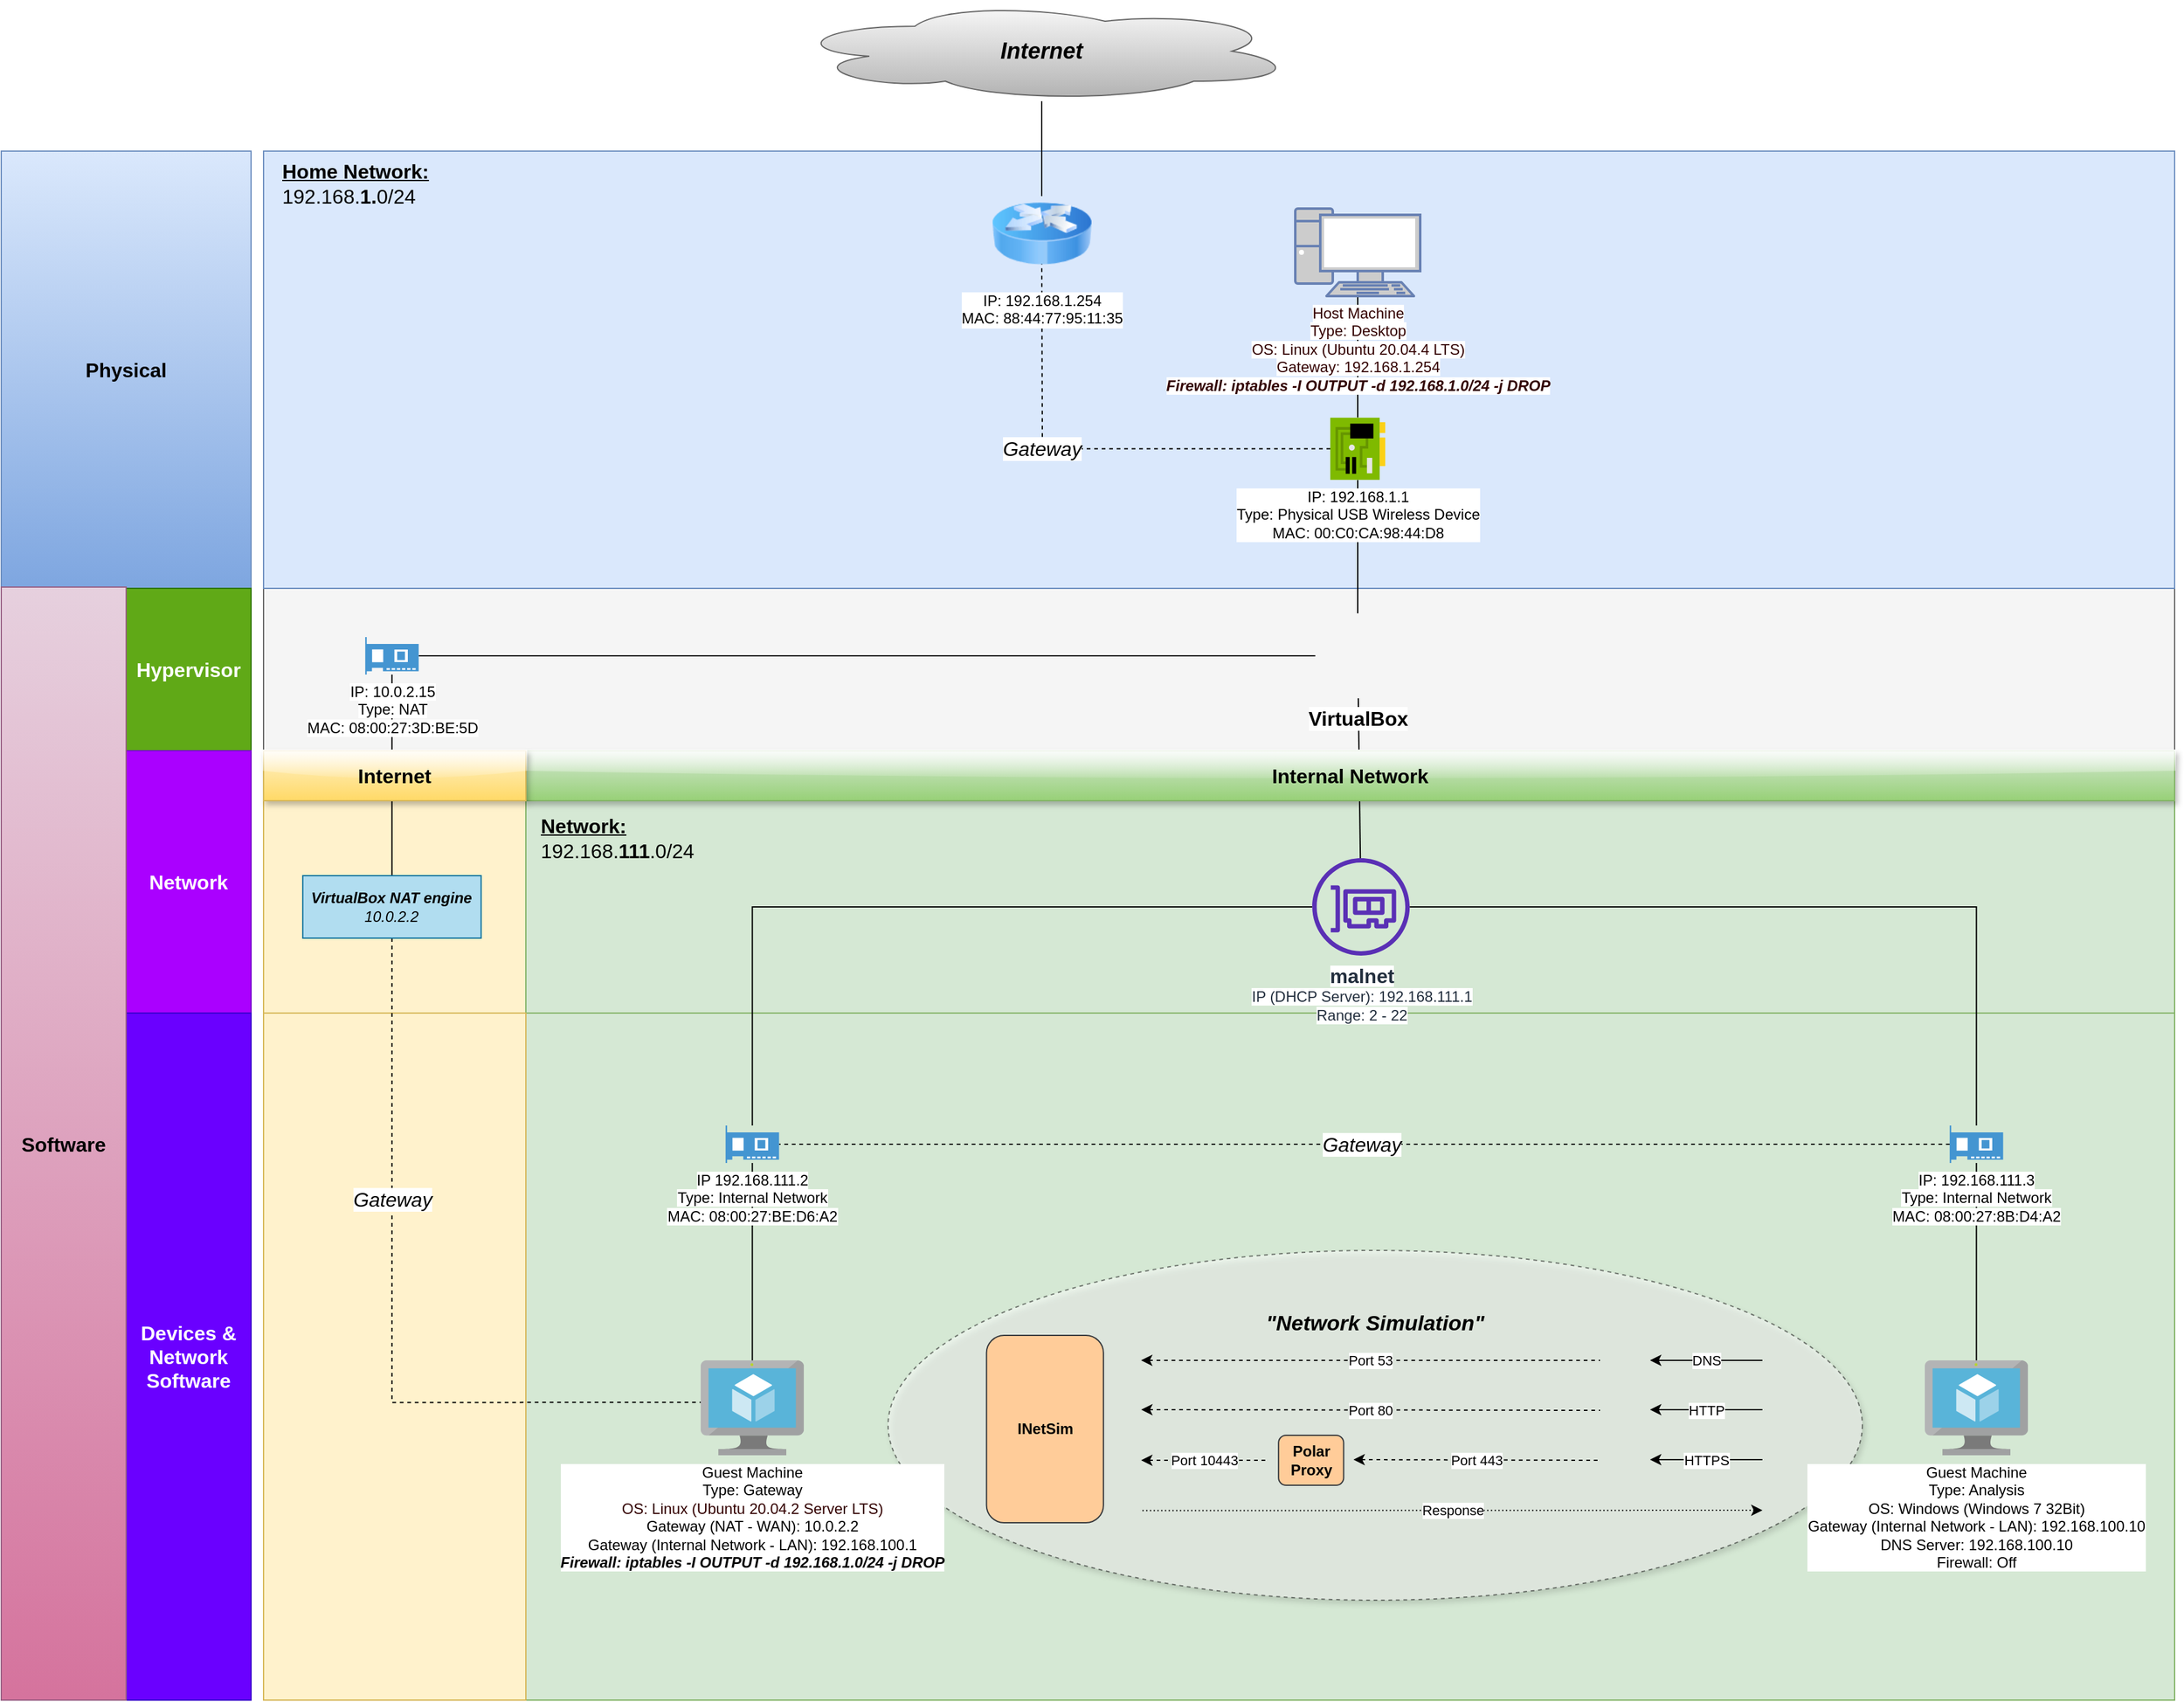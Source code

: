 <mxfile version="14.4.3" type="device"><diagram id="8zyoENs4qHVBw8yyRW8O" name="Page-1"><mxGraphModel dx="2839" dy="1961" grid="1" gridSize="10" guides="1" tooltips="1" connect="1" arrows="1" fold="1" page="1" pageScale="1" pageWidth="850" pageHeight="1100" background="#ffffff" math="0" shadow="0"><root><mxCell id="0"/><mxCell id="1" parent="0"/><mxCell id="-e-11BYPW6cTyOTztT-p-169" value="" style="rounded=0;whiteSpace=wrap;html=1;fillColor=#d5e8d4;strokeColor=#82b366;" parent="1" vertex="1"><mxGeometry x="-550" y="790" width="1320" height="550" as="geometry"/></mxCell><mxCell id="GQEqQvA2TkC_SFzELO3j-15" value="&lt;div style=&quot;font-size: 17px&quot;&gt;&lt;b&gt;&lt;i&gt;&lt;font style=&quot;font-size: 17px&quot;&gt;&lt;span&gt;&quot;Network Simulation&quot;&lt;/span&gt;&lt;/font&gt;&lt;/i&gt;&lt;/b&gt;&lt;/div&gt;&lt;div&gt;&lt;br&gt;&lt;/div&gt;&lt;div&gt;&lt;br&gt;&lt;/div&gt;&lt;div&gt;&lt;b&gt;&lt;font size=&quot;1&quot;&gt;&lt;i&gt;&lt;span style=&quot;font-size: 16px&quot;&gt;&lt;br&gt;&lt;/span&gt;&lt;/i&gt;&lt;/font&gt;&lt;/b&gt;&lt;/div&gt;&lt;div&gt;&lt;b&gt;&lt;font size=&quot;1&quot;&gt;&lt;i&gt;&lt;span style=&quot;font-size: 16px&quot;&gt;&lt;br&gt;&lt;/span&gt;&lt;/i&gt;&lt;/font&gt;&lt;/b&gt;&lt;/div&gt;&lt;div&gt;&lt;b&gt;&lt;font size=&quot;1&quot;&gt;&lt;i&gt;&lt;span style=&quot;font-size: 16px&quot;&gt;&lt;br&gt;&lt;/span&gt;&lt;/i&gt;&lt;/font&gt;&lt;/b&gt;&lt;/div&gt;&lt;div&gt;&lt;b&gt;&lt;font size=&quot;1&quot;&gt;&lt;i&gt;&lt;span style=&quot;font-size: 16px&quot;&gt;&lt;br&gt;&lt;/span&gt;&lt;/i&gt;&lt;/font&gt;&lt;/b&gt;&lt;/div&gt;&lt;div&gt;&lt;b&gt;&lt;font size=&quot;1&quot;&gt;&lt;i&gt;&lt;span style=&quot;font-size: 16px&quot;&gt;&lt;br&gt;&lt;/span&gt;&lt;/i&gt;&lt;/font&gt;&lt;/b&gt;&lt;/div&gt;&lt;div&gt;&lt;b&gt;&lt;font size=&quot;1&quot;&gt;&lt;i&gt;&lt;span style=&quot;font-size: 16px&quot;&gt;&lt;br&gt;&lt;/span&gt;&lt;/i&gt;&lt;/font&gt;&lt;/b&gt;&lt;/div&gt;&lt;div&gt;&lt;b&gt;&lt;font size=&quot;1&quot;&gt;&lt;i&gt;&lt;span style=&quot;font-size: 16px&quot;&gt;&lt;br&gt;&lt;/span&gt;&lt;/i&gt;&lt;/font&gt;&lt;/b&gt;&lt;/div&gt;" style="ellipse;whiteSpace=wrap;html=1;opacity=50;dashed=1;shadow=1;" parent="1" vertex="1"><mxGeometry x="-260" y="980" width="780" height="280" as="geometry"/></mxCell><mxCell id="-e-11BYPW6cTyOTztT-p-161" value="" style="rounded=0;whiteSpace=wrap;html=1;fillColor=#fff2cc;strokeColor=#d6b656;" parent="1" vertex="1"><mxGeometry x="-760" y="620" width="210" height="170" as="geometry"/></mxCell><mxCell id="-e-11BYPW6cTyOTztT-p-163" value="" style="rounded=0;whiteSpace=wrap;html=1;fillColor=#d5e8d4;strokeColor=#82b366;" parent="1" vertex="1"><mxGeometry x="-550" y="620" width="1320" height="170" as="geometry"/></mxCell><mxCell id="-e-11BYPW6cTyOTztT-p-168" value="" style="rounded=0;whiteSpace=wrap;html=1;fillColor=#fff2cc;strokeColor=#d6b656;" parent="1" vertex="1"><mxGeometry x="-760" y="790" width="210" height="550" as="geometry"/></mxCell><mxCell id="-e-11BYPW6cTyOTztT-p-99" value="" style="rounded=0;whiteSpace=wrap;html=1;fillColor=#f5f5f5;strokeColor=#666666;fontColor=#333333;" parent="1" vertex="1"><mxGeometry x="-760" y="450" width="1530" height="130" as="geometry"/></mxCell><mxCell id="-e-11BYPW6cTyOTztT-p-106" value="" style="rounded=0;whiteSpace=wrap;html=1;fillColor=#dae8fc;strokeColor=#6c8ebf;" parent="1" vertex="1"><mxGeometry x="-760" y="100" width="1530" height="350" as="geometry"/></mxCell><mxCell id="-e-11BYPW6cTyOTztT-p-81" style="edgeStyle=orthogonalEdgeStyle;rounded=0;orthogonalLoop=1;jettySize=auto;html=1;endArrow=none;endFill=0;" parent="1" source="-e-11BYPW6cTyOTztT-p-1" edge="1"><mxGeometry relative="1" as="geometry"><mxPoint x="-137" y="136" as="targetPoint"/></mxGeometry></mxCell><mxCell id="-e-11BYPW6cTyOTztT-p-1" value="&lt;font style=&quot;font-size: 18px&quot;&gt;&lt;i&gt;&lt;b&gt;Internet&lt;/b&gt;&lt;/i&gt;&lt;/font&gt;" style="ellipse;shape=cloud;whiteSpace=wrap;html=1;gradientColor=#b3b3b3;fillColor=#f5f5f5;strokeColor=#666666;" parent="1" vertex="1"><mxGeometry x="-340" y="-20" width="406" height="80" as="geometry"/></mxCell><mxCell id="-e-11BYPW6cTyOTztT-p-180" style="edgeStyle=orthogonalEdgeStyle;rounded=0;orthogonalLoop=1;jettySize=auto;html=1;endArrow=none;endFill=0;fontSize=16;exitX=0;exitY=0.5;exitDx=0;exitDy=0;" parent="1" source="-e-11BYPW6cTyOTztT-p-10" target="-e-11BYPW6cTyOTztT-p-179" edge="1"><mxGeometry relative="1" as="geometry"/></mxCell><mxCell id="agDLO8qRzX-PtfbD8R7_-3" style="edgeStyle=none;rounded=0;orthogonalLoop=1;jettySize=auto;html=1;endArrow=none;endFill=0;" parent="1" source="-e-11BYPW6cTyOTztT-p-10" target="-e-11BYPW6cTyOTztT-p-18" edge="1"><mxGeometry relative="1" as="geometry"/></mxCell><mxCell id="-e-11BYPW6cTyOTztT-p-10" value="&lt;b&gt;&lt;font style=&quot;font-size: 16px&quot;&gt;VirtualBox&lt;/font&gt;&lt;/b&gt;" style="shape=image;html=1;verticalAlign=top;verticalLabelPosition=bottom;labelBackgroundColor=#ffffff;imageAspect=0;aspect=fixed;image=https://cdn3.iconfinder.com/data/icons/humano2/128x128/apps/virtualbox.png" parent="1" vertex="1"><mxGeometry x="82.0" y="470" width="68" height="68" as="geometry"/></mxCell><mxCell id="-e-11BYPW6cTyOTztT-p-97" style="edgeStyle=orthogonalEdgeStyle;rounded=0;orthogonalLoop=1;jettySize=auto;html=1;endArrow=none;endFill=0;" parent="1" source="-e-11BYPW6cTyOTztT-p-6" target="-e-11BYPW6cTyOTztT-p-94" edge="1"><mxGeometry relative="1" as="geometry"/></mxCell><mxCell id="-e-11BYPW6cTyOTztT-p-6" value="&lt;div&gt;&lt;font color=&quot;#330000&quot;&gt;&lt;span style=&quot;background-color: rgb(255 , 255 , 255)&quot;&gt;Host Machine&lt;br&gt;&lt;/span&gt;&lt;/font&gt;&lt;/div&gt;&lt;div&gt;&lt;font color=&quot;#330000&quot;&gt;&lt;span style=&quot;background-color: rgb(255 , 255 , 255)&quot;&gt;Type: Desktop&lt;/span&gt;&lt;/font&gt;&lt;/div&gt;&lt;div&gt;&lt;font color=&quot;#330000&quot;&gt;&lt;span style=&quot;background-color: rgb(255 , 255 , 255)&quot;&gt;OS: Linux (Ubuntu 20.04.4 LTS)&lt;/span&gt;&lt;/font&gt;&lt;/div&gt;&lt;div&gt;&lt;font color=&quot;#330000&quot;&gt;&lt;span style=&quot;background-color: rgb(255 , 255 , 255)&quot;&gt;Gateway: 192.168.1.254&lt;/span&gt;&lt;/font&gt;&lt;br&gt;&lt;font color=&quot;#330000&quot;&gt;&lt;span style=&quot;background-color: rgb(255 , 255 , 255)&quot;&gt;&lt;i&gt;&lt;b&gt;Firewall: iptables -I OUTPUT -d 192.168.1.0/24 -j DROP&lt;/b&gt;&lt;/i&gt;&lt;/span&gt;&lt;/font&gt;&lt;/div&gt;" style="fontColor=#0066CC;verticalAlign=top;verticalLabelPosition=bottom;labelPosition=center;align=center;html=1;outlineConnect=0;fillColor=#CCCCCC;strokeColor=#6881B3;gradientColor=none;gradientDirection=north;strokeWidth=2;shape=mxgraph.networks.pc;" parent="1" vertex="1"><mxGeometry x="66.0" y="146" width="100" height="70" as="geometry"/></mxCell><mxCell id="-e-11BYPW6cTyOTztT-p-39" style="edgeStyle=orthogonalEdgeStyle;rounded=0;orthogonalLoop=1;jettySize=auto;html=1;endArrow=none;endFill=0;" parent="1" source="-e-11BYPW6cTyOTztT-p-18" target="-e-11BYPW6cTyOTztT-p-44" edge="1"><mxGeometry relative="1" as="geometry"><mxPoint x="15" y="1050" as="targetPoint"/></mxGeometry></mxCell><mxCell id="-e-11BYPW6cTyOTztT-p-48" style="rounded=0;orthogonalLoop=1;jettySize=auto;html=1;endArrow=none;endFill=0;edgeStyle=orthogonalEdgeStyle;" parent="1" source="-e-11BYPW6cTyOTztT-p-44" target="-e-11BYPW6cTyOTztT-p-24" edge="1"><mxGeometry relative="1" as="geometry"><mxPoint x="-121.19" y="875" as="sourcePoint"/></mxGeometry></mxCell><mxCell id="-e-11BYPW6cTyOTztT-p-60" style="edgeStyle=orthogonalEdgeStyle;rounded=0;orthogonalLoop=1;jettySize=auto;html=1;endArrow=none;endFill=0;" parent="1" source="-e-11BYPW6cTyOTztT-p-18" target="-e-11BYPW6cTyOTztT-p-66" edge="1"><mxGeometry relative="1" as="geometry"><mxPoint x="380.476" y="840.005" as="targetPoint"/><mxPoint x="508.19" y="724.995" as="sourcePoint"/></mxGeometry></mxCell><mxCell id="-e-11BYPW6cTyOTztT-p-65" style="edgeStyle=orthogonalEdgeStyle;rounded=0;orthogonalLoop=1;jettySize=auto;html=1;endArrow=none;endFill=0;" parent="1" source="-e-11BYPW6cTyOTztT-p-66" target="-e-11BYPW6cTyOTztT-p-63" edge="1"><mxGeometry relative="1" as="geometry"/></mxCell><mxCell id="-e-11BYPW6cTyOTztT-p-96" style="edgeStyle=orthogonalEdgeStyle;rounded=0;orthogonalLoop=1;jettySize=auto;html=1;endArrow=none;endFill=0;" parent="1" source="-e-11BYPW6cTyOTztT-p-94" target="-e-11BYPW6cTyOTztT-p-10" edge="1"><mxGeometry relative="1" as="geometry"/></mxCell><mxCell id="-e-11BYPW6cTyOTztT-p-108" value="&lt;u&gt;Network: &lt;/u&gt;&lt;span style=&quot;font-weight: normal&quot;&gt;192.168.&lt;/span&gt;111&lt;span style=&quot;font-weight: normal&quot;&gt;.0/24&lt;/span&gt;" style="text;html=1;strokeColor=none;fillColor=none;align=left;verticalAlign=middle;whiteSpace=wrap;rounded=0;fontStyle=1;fontSize=16;" parent="1" vertex="1"><mxGeometry x="-540" y="640" width="180" height="20" as="geometry"/></mxCell><mxCell id="-e-11BYPW6cTyOTztT-p-138" value="&lt;u&gt;Home Network: &lt;/u&gt;&lt;span style=&quot;font-weight: normal&quot;&gt;192.168.&lt;/span&gt;1.&lt;span style=&quot;font-weight: normal&quot;&gt;0/24&lt;/span&gt;" style="text;html=1;strokeColor=none;fillColor=none;align=left;verticalAlign=middle;whiteSpace=wrap;rounded=0;fontStyle=1;fontSize=16;" parent="1" vertex="1"><mxGeometry x="-747.2" y="116" width="180" height="20" as="geometry"/></mxCell><mxCell id="-e-11BYPW6cTyOTztT-p-165" value="&lt;font style=&quot;font-size: 16px&quot;&gt;Physical&lt;/font&gt;" style="rounded=0;whiteSpace=wrap;html=1;fillColor=#dae8fc;strokeColor=#6c8ebf;fontSize=18;fontStyle=1;gradientColor=#7ea6e0;" parent="1" vertex="1"><mxGeometry x="-970" y="100" width="200" height="350" as="geometry"/></mxCell><mxCell id="-e-11BYPW6cTyOTztT-p-166" value="&lt;b&gt;&lt;font style=&quot;font-size: 16px&quot;&gt;Hypervisor&lt;/font&gt;&lt;/b&gt;" style="rounded=0;whiteSpace=wrap;html=1;fillColor=#60a917;strokeColor=#2D7600;fontColor=#ffffff;" parent="1" vertex="1"><mxGeometry x="-870" y="450" width="100" height="130" as="geometry"/></mxCell><mxCell id="-e-11BYPW6cTyOTztT-p-167" value="Network" style="rounded=0;whiteSpace=wrap;html=1;fillColor=#aa00ff;strokeColor=#7700CC;fontStyle=1;fontSize=16;fontColor=#ffffff;" parent="1" vertex="1"><mxGeometry x="-870" y="580" width="100" height="210" as="geometry"/></mxCell><mxCell id="-e-11BYPW6cTyOTztT-p-171" value="Devices &amp;amp; Network Software" style="rounded=0;whiteSpace=wrap;html=1;fillColor=#6a00ff;strokeColor=#3700CC;fontSize=16;fontStyle=1;fontColor=#ffffff;" parent="1" vertex="1"><mxGeometry x="-870" y="790" width="100" height="550" as="geometry"/></mxCell><mxCell id="-e-11BYPW6cTyOTztT-p-172" value="&lt;b&gt;&lt;font style=&quot;font-size: 16px&quot;&gt;Software&lt;/font&gt;&lt;/b&gt;" style="rounded=0;whiteSpace=wrap;html=1;fillColor=#e6d0de;strokeColor=#996185;gradientColor=#d5739d;" parent="1" vertex="1"><mxGeometry x="-970" y="449" width="100" height="891" as="geometry"/></mxCell><mxCell id="-e-11BYPW6cTyOTztT-p-182" value="&lt;font style=&quot;font-size: 16px&quot;&gt;&lt;i&gt;Gateway&lt;/i&gt;&lt;/font&gt;" style="edgeStyle=orthogonalEdgeStyle;rounded=0;orthogonalLoop=1;jettySize=auto;html=1;endArrow=none;endFill=0;fontSize=16;exitX=0.5;exitY=1;exitDx=0;exitDy=0;entryX=0.016;entryY=0.443;entryDx=0;entryDy=0;entryPerimeter=0;dashed=1;elbow=vertical;" parent="1" source="-e-11BYPW6cTyOTztT-p-178" target="-e-11BYPW6cTyOTztT-p-24" edge="1"><mxGeometry x="-0.327" relative="1" as="geometry"><Array as="points"><mxPoint x="-657" y="1102"/></Array><mxPoint x="-327" y="730" as="sourcePoint"/><mxPoint as="offset"/></mxGeometry></mxCell><mxCell id="agDLO8qRzX-PtfbD8R7_-36" style="rounded=0;orthogonalLoop=1;jettySize=auto;html=1;startArrow=none;startFill=0;endArrow=none;endFill=0;" parent="1" source="-e-11BYPW6cTyOTztT-p-178" target="-e-11BYPW6cTyOTztT-p-179" edge="1"><mxGeometry relative="1" as="geometry"/></mxCell><mxCell id="-e-11BYPW6cTyOTztT-p-178" value="&lt;div style=&quot;font-size: 12px&quot; align=&quot;center&quot;&gt;&lt;b&gt;VirtualBox NAT engine&lt;/b&gt;&lt;/div&gt;&lt;div style=&quot;font-size: 12px&quot; align=&quot;center&quot;&gt;10.0.2.2&lt;br&gt;&lt;/div&gt;" style="rounded=0;whiteSpace=wrap;html=1;fillColor=#b1ddf0;fontSize=16;align=center;strokeColor=#10739e;fontStyle=2;" parent="1" vertex="1"><mxGeometry x="-728.6" y="680" width="142.8" height="50" as="geometry"/></mxCell><mxCell id="y1vfAWZNnJ1fbtwG8gCO-28" style="rounded=0;orthogonalLoop=1;jettySize=auto;html=1;dashed=1;endArrow=none;endFill=0;elbow=vertical;" parent="1" source="-e-11BYPW6cTyOTztT-p-66" target="-e-11BYPW6cTyOTztT-p-44" edge="1"><mxGeometry relative="1" as="geometry"/></mxCell><mxCell id="y1vfAWZNnJ1fbtwG8gCO-29" value="&lt;font style=&quot;font-size: 16px&quot;&gt;&lt;i&gt;Gateway&lt;/i&gt;&lt;/font&gt;" style="edgeLabel;html=1;align=center;verticalAlign=middle;resizable=0;points=[];" parent="y1vfAWZNnJ1fbtwG8gCO-28" vertex="1" connectable="0"><mxGeometry x="-0.429" y="-3" relative="1" as="geometry"><mxPoint x="-203.39" y="3" as="offset"/></mxGeometry></mxCell><mxCell id="-e-11BYPW6cTyOTztT-p-66" value="&lt;div&gt;&lt;span style=&quot;background-color: rgb(255 , 255 , 255)&quot;&gt;&lt;span style=&quot;background-color: rgb(255 , 255 , 255)&quot;&gt;&lt;span style=&quot;background-color: rgb(255 , 255 , 255)&quot;&gt;IP: 192.168.111.3&lt;/span&gt;&lt;/span&gt;&lt;/span&gt;&lt;/div&gt;&lt;div&gt;&lt;span style=&quot;background-color: rgb(255 , 255 , 255)&quot;&gt;Type: Internal Network&lt;br&gt;&lt;/span&gt;&lt;/div&gt;&lt;div&gt;&lt;span style=&quot;background-color: rgb(255 , 255 , 255)&quot;&gt;MAC: 08:00:27:8B:D4:A2&lt;br&gt;&lt;/span&gt;&lt;/div&gt;" style="pointerEvents=1;shadow=0;dashed=0;html=1;strokeColor=none;fillColor=#4495D1;labelPosition=center;verticalLabelPosition=bottom;verticalAlign=top;align=center;outlineConnect=0;shape=mxgraph.veeam.2d.network_card;" parent="1" vertex="1"><mxGeometry x="589.91" y="880" width="42.8" height="30" as="geometry"/></mxCell><mxCell id="TytwRXW9dFbPNowJhOf9-7" value="&lt;font style=&quot;font-size: 16px&quot;&gt;&lt;b&gt;Internal Network&lt;br&gt;&lt;/b&gt;&lt;/font&gt;" style="rounded=0;whiteSpace=wrap;html=1;glass=1;fillColor=#d5e8d4;strokeColor=#82b366;shadow=1;gradientColor=#97d077;" parent="1" vertex="1"><mxGeometry x="-550" y="580" width="1320" height="40" as="geometry"/></mxCell><mxCell id="y1vfAWZNnJ1fbtwG8gCO-1" style="rounded=0;orthogonalLoop=1;jettySize=auto;html=1;endArrow=none;endFill=0;fontSize=16;dashed=1;entryX=0.5;entryY=0.5;entryDx=0;entryDy=0;elbow=vertical;edgeStyle=orthogonalEdgeStyle;entryPerimeter=0;" parent="1" source="-e-11BYPW6cTyOTztT-p-94" edge="1"><mxGeometry relative="1" as="geometry"><mxPoint x="172.297" y="477.906" as="sourcePoint"/><mxPoint x="-137" y="176" as="targetPoint"/></mxGeometry></mxCell><mxCell id="y1vfAWZNnJ1fbtwG8gCO-2" value="&lt;i&gt;Gateway&lt;/i&gt;" style="edgeLabel;html=1;align=center;verticalAlign=middle;resizable=0;points=[];fontSize=16;" parent="y1vfAWZNnJ1fbtwG8gCO-1" vertex="1" connectable="0"><mxGeometry x="-0.39" y="2" relative="1" as="geometry"><mxPoint x="-111.0" y="-1.99" as="offset"/></mxGeometry></mxCell><mxCell id="-e-11BYPW6cTyOTztT-p-94" value="&lt;div&gt;&lt;span style=&quot;background-color: rgb(255 , 255 , 255)&quot;&gt;IP: 192.168.1.1&lt;br&gt;&lt;/span&gt;&lt;/div&gt;&lt;div&gt;&lt;span style=&quot;background-color: rgb(255 , 255 , 255)&quot;&gt;Type: Physical USB Wireless Device&lt;br&gt;&lt;/span&gt;&lt;/div&gt;&lt;div&gt;&lt;span style=&quot;background-color: rgb(255 , 255 , 255)&quot;&gt;MAC: 00:C0:CA:98:44:D8&lt;br&gt;&lt;/span&gt;&lt;/div&gt;" style="aspect=fixed;html=1;points=[];align=center;image;fontSize=12;image=img/lib/mscae/NetworkInterfaceCard.svg;" parent="1" vertex="1"><mxGeometry x="94.0" y="313.19" width="44" height="50" as="geometry"/></mxCell><mxCell id="-e-11BYPW6cTyOTztT-p-18" value="&lt;div&gt;&lt;font size=&quot;1&quot;&gt;&lt;b&gt;&lt;span style=&quot;background-color: rgb(255 , 255 , 255) ; font-size: 16px&quot;&gt;malnet&lt;/span&gt;&lt;/b&gt;&lt;/font&gt;&lt;/div&gt;&lt;div&gt;&lt;span style=&quot;background-color: rgb(255 , 255 , 255)&quot;&gt;IP (DHCP Server): 192.168.111.1&lt;/span&gt;&lt;/div&gt;&lt;div&gt;&lt;span style=&quot;background-color: rgb(255 , 255 , 255)&quot;&gt;Range: 2 - 22&lt;br&gt;&lt;/span&gt;&lt;/div&gt;" style="outlineConnect=0;fontColor=#232F3E;gradientColor=none;fillColor=#5A30B5;strokeColor=none;dashed=0;verticalLabelPosition=bottom;verticalAlign=top;align=center;html=1;fontSize=12;fontStyle=0;aspect=fixed;pointerEvents=1;shape=mxgraph.aws4.elastic_network_interface;" parent="1" vertex="1"><mxGeometry x="79.61" y="666" width="78" height="78" as="geometry"/></mxCell><mxCell id="TytwRXW9dFbPNowJhOf9-6" value="&lt;font style=&quot;font-size: 16px&quot;&gt;&lt;b&gt;Internet&lt;br&gt;&lt;/b&gt;&lt;/font&gt;" style="rounded=0;whiteSpace=wrap;html=1;fillColor=#fff2cc;strokeColor=#d6b656;glass=1;comic=0;shadow=1;gradientColor=#ffd966;" parent="1" vertex="1"><mxGeometry x="-760" y="580" width="210" height="40" as="geometry"/></mxCell><mxCell id="-e-11BYPW6cTyOTztT-p-179" value="&lt;div&gt;&lt;span style=&quot;background-color: rgb(255 , 255 , 255)&quot;&gt;&lt;span style=&quot;background-color: rgb(255 , 255 , 255)&quot;&gt;&lt;span style=&quot;background-color: rgb(255 , 255 , 255)&quot;&gt;IP: 10.0.2.15&lt;/span&gt;&lt;/span&gt;&lt;/span&gt;&lt;/div&gt;&lt;div&gt;&lt;span style=&quot;background-color: rgb(255 , 255 , 255)&quot;&gt;Type: NAT&lt;br&gt;&lt;/span&gt;&lt;/div&gt;&lt;div&gt;&lt;span style=&quot;background-color: rgb(255 , 255 , 255)&quot;&gt;MAC: 08:00:27:3D:BE:5D&lt;br&gt;&lt;/span&gt;&lt;/div&gt;" style="pointerEvents=1;shadow=0;dashed=0;html=1;strokeColor=none;fillColor=#4495D1;labelPosition=center;verticalLabelPosition=bottom;verticalAlign=top;align=center;outlineConnect=0;shape=mxgraph.veeam.2d.network_card;" parent="1" vertex="1"><mxGeometry x="-678.6" y="489" width="42.8" height="30" as="geometry"/></mxCell><mxCell id="-e-11BYPW6cTyOTztT-p-2" value="&lt;div&gt;IP: 192.168.1.254&lt;/div&gt;&lt;div&gt;MAC: 88:44:77:95:11:35&lt;br&gt;&lt;/div&gt;" style="image;html=1;labelBackgroundColor=#ffffff;image=img/lib/clip_art/networking/Router_Icon_128x128.png" parent="1" vertex="1"><mxGeometry x="-177" y="126" width="80" height="80" as="geometry"/></mxCell><mxCell id="-e-11BYPW6cTyOTztT-p-24" value="&lt;div&gt;Guest Machine&lt;/div&gt;&lt;div&gt;Type: Gateway&lt;br&gt;&lt;/div&gt;&lt;div&gt;&lt;font color=&quot;#330000&quot;&gt;&lt;span style=&quot;background-color: rgb(255 , 255 , 255)&quot;&gt;OS: Linux (Ubuntu 20.04.2 Server LTS)&lt;/span&gt;&lt;/font&gt;&lt;br&gt;&lt;div&gt;Gateway (NAT - WAN): 10.0.2.2&lt;/div&gt;&lt;/div&gt;&lt;div&gt;Gateway (Internal Network - LAN): 192.168.100.1&lt;br&gt;&lt;b&gt;&lt;/b&gt;&lt;/div&gt;&lt;i&gt;&lt;b&gt;Firewall: iptables -I OUTPUT -d 192.168.1.0/24 -j DROP&lt;/b&gt;&lt;/i&gt;" style="aspect=fixed;html=1;points=[];align=center;image;fontSize=12;image=img/lib/mscae/Virtual_Machine.svg;" parent="1" vertex="1"><mxGeometry x="-410.0" y="1068" width="82.61" height="76" as="geometry"/></mxCell><mxCell id="-e-11BYPW6cTyOTztT-p-63" value="&lt;div&gt;Guest Machine&lt;/div&gt;&lt;div&gt;Type: Analysis&lt;br&gt;&lt;/div&gt;&lt;div&gt;OS: Windows (Windows 7 32Bit)&lt;/div&gt;&lt;div&gt;Gateway (Internal Network - LAN): 192.168.100.10&lt;/div&gt;&lt;div&gt;DNS Server: 192.168.100.10&lt;b&gt;&lt;br&gt;&lt;/b&gt;&lt;/div&gt;&lt;div&gt;Firewall: Off&lt;br&gt;&lt;b&gt;&lt;/b&gt;&lt;/div&gt;" style="aspect=fixed;html=1;points=[];align=center;image;fontSize=12;image=img/lib/mscae/Virtual_Machine.svg;" parent="1" vertex="1"><mxGeometry x="570.0" y="1068" width="82.61" height="76" as="geometry"/></mxCell><mxCell id="-e-11BYPW6cTyOTztT-p-44" value="&lt;div&gt;&lt;span style=&quot;background-color: rgb(255 , 255 , 255)&quot;&gt;&lt;span style=&quot;background-color: rgb(255 , 255 , 255)&quot;&gt;&lt;span style=&quot;background-color: rgb(255 , 255 , 255)&quot;&gt;IP 192.168.111.2&lt;/span&gt;&lt;/span&gt;&lt;/span&gt;&lt;/div&gt;&lt;div&gt;&lt;span style=&quot;background-color: rgb(255 , 255 , 255)&quot;&gt;Type: Internal Network&lt;br&gt;&lt;/span&gt;&lt;/div&gt;&lt;div&gt;&lt;span style=&quot;background-color: rgb(255 , 255 , 255)&quot;&gt;MAC: 08:00:27:BE:D6:A2&lt;br&gt;&lt;/span&gt;&lt;/div&gt;" style="pointerEvents=1;shadow=0;dashed=0;html=1;strokeColor=none;fillColor=#4495D1;labelPosition=center;verticalLabelPosition=bottom;verticalAlign=top;align=center;outlineConnect=0;shape=mxgraph.veeam.2d.network_card;" parent="1" vertex="1"><mxGeometry x="-390.1" y="880" width="42.8" height="30" as="geometry"/></mxCell><mxCell id="GQEqQvA2TkC_SFzELO3j-16" value="&lt;div&gt;INetSim&lt;/div&gt;" style="rounded=1;whiteSpace=wrap;html=1;fontStyle=1;fillColor=#ffcc99;strokeColor=#36393d;" parent="1" vertex="1"><mxGeometry x="-181.19" y="1048" width="93.6" height="150" as="geometry"/></mxCell><mxCell id="GQEqQvA2TkC_SFzELO3j-17" value="HTTP" style="endArrow=classic;html=1;" parent="1" edge="1"><mxGeometry width="50" height="50" relative="1" as="geometry"><mxPoint x="440.0" y="1107.5" as="sourcePoint"/><mxPoint x="350.0" y="1107.5" as="targetPoint"/></mxGeometry></mxCell><mxCell id="GQEqQvA2TkC_SFzELO3j-18" value="Port 80" style="endArrow=none;dashed=1;html=1;startArrow=classic;startFill=1;" parent="1" edge="1"><mxGeometry width="50" height="50" relative="1" as="geometry"><mxPoint x="-57.34" y="1107.5" as="sourcePoint"/><mxPoint x="310" y="1108" as="targetPoint"/></mxGeometry></mxCell><mxCell id="GQEqQvA2TkC_SFzELO3j-19" value="Port 443" style="endArrow=none;dashed=1;html=1;startArrow=classic;startFill=1;" parent="1" edge="1"><mxGeometry width="50" height="50" relative="1" as="geometry"><mxPoint x="112.61" y="1147.5" as="sourcePoint"/><mxPoint x="310" y="1148" as="targetPoint"/></mxGeometry></mxCell><mxCell id="GQEqQvA2TkC_SFzELO3j-22" value="DNS" style="endArrow=classic;html=1;" parent="1" edge="1"><mxGeometry width="50" height="50" relative="1" as="geometry"><mxPoint x="440.0" y="1068" as="sourcePoint"/><mxPoint x="350.0" y="1068" as="targetPoint"/></mxGeometry></mxCell><mxCell id="GQEqQvA2TkC_SFzELO3j-23" value="Port 53" style="endArrow=none;dashed=1;html=1;startArrow=classic;startFill=1;" parent="1" edge="1"><mxGeometry width="50" height="50" relative="1" as="geometry"><mxPoint x="-57.44" y="1068" as="sourcePoint"/><mxPoint x="310" y="1068" as="targetPoint"/></mxGeometry></mxCell><mxCell id="GQEqQvA2TkC_SFzELO3j-24" value="HTTPS" style="endArrow=classic;html=1;" parent="1" edge="1"><mxGeometry width="50" height="50" relative="1" as="geometry"><mxPoint x="440.0" y="1147.5" as="sourcePoint"/><mxPoint x="350.0" y="1147.5" as="targetPoint"/></mxGeometry></mxCell><mxCell id="GQEqQvA2TkC_SFzELO3j-25" value="Response" style="endArrow=none;dashed=1;html=1;startArrow=classic;startFill=1;dashPattern=1 2;" parent="1" edge="1"><mxGeometry width="50" height="50" relative="1" as="geometry"><mxPoint x="440" y="1188" as="sourcePoint"/><mxPoint x="-57.39" y="1188.29" as="targetPoint"/></mxGeometry></mxCell><mxCell id="GQEqQvA2TkC_SFzELO3j-26" value="&lt;div&gt;Polar&lt;/div&gt;&lt;div&gt;Proxy&lt;/div&gt;" style="rounded=1;whiteSpace=wrap;html=1;fontStyle=1;fillColor=#ffcc99;strokeColor=#36393d;" parent="1" vertex="1"><mxGeometry x="52.61" y="1128" width="52.1" height="40" as="geometry"/></mxCell><mxCell id="GQEqQvA2TkC_SFzELO3j-27" value="Port 10443" style="endArrow=none;dashed=1;html=1;startArrow=classic;startFill=1;" parent="1" edge="1"><mxGeometry width="50" height="50" relative="1" as="geometry"><mxPoint x="-57.39" y="1148.0" as="sourcePoint"/><mxPoint x="42.61" y="1148.0" as="targetPoint"/></mxGeometry></mxCell></root></mxGraphModel></diagram></mxfile>